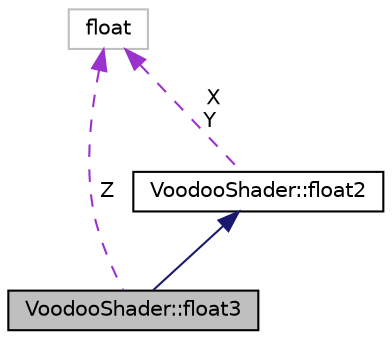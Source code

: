 digraph G
{
  edge [fontname="Helvetica",fontsize="10",labelfontname="Helvetica",labelfontsize="10"];
  node [fontname="Helvetica",fontsize="10",shape=record];
  Node1 [label="VoodooShader::float3",height=0.2,width=0.4,color="black", fillcolor="grey75", style="filled" fontcolor="black"];
  Node2 -> Node1 [dir="back",color="midnightblue",fontsize="10",style="solid",fontname="Helvetica"];
  Node2 [label="VoodooShader::float2",height=0.2,width=0.4,color="black", fillcolor="white", style="filled",URL="$struct_voodoo_shader_1_1float2.html"];
  Node3 -> Node2 [dir="back",color="darkorchid3",fontsize="10",style="dashed",label=" X\nY" ,fontname="Helvetica"];
  Node3 [label="float",height=0.2,width=0.4,color="grey75", fillcolor="white", style="filled"];
  Node3 -> Node1 [dir="back",color="darkorchid3",fontsize="10",style="dashed",label=" Z" ,fontname="Helvetica"];
}
